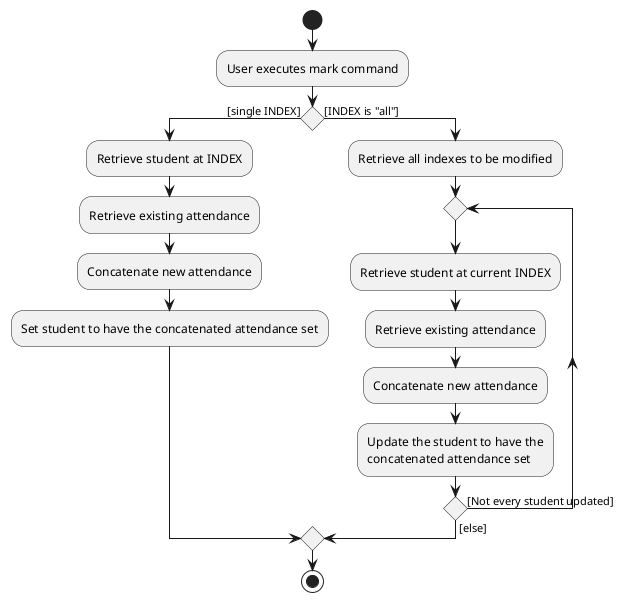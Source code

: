 @startuml
start
:User executes mark command;

'Since the beta syntax does not support placing the condition outside the
'diamond we place it as the true branch instead.

if () then ([single INDEX])
    :Retrieve student at INDEX;
    :Retrieve existing attendance;
    :Concatenate new attendance;
    :Set student to have the concatenated attendance set;
else ([INDEX is "all"])
    :Retrieve all indexes to be modified;
repeat
    :Retrieve student at current INDEX;
    :Retrieve existing attendance;
    :Concatenate new attendance;
    :Update the student to have the
    concatenated attendance set;
repeat while () is ([Not every student updated]) not ([else]);
endif
stop
@enduml
